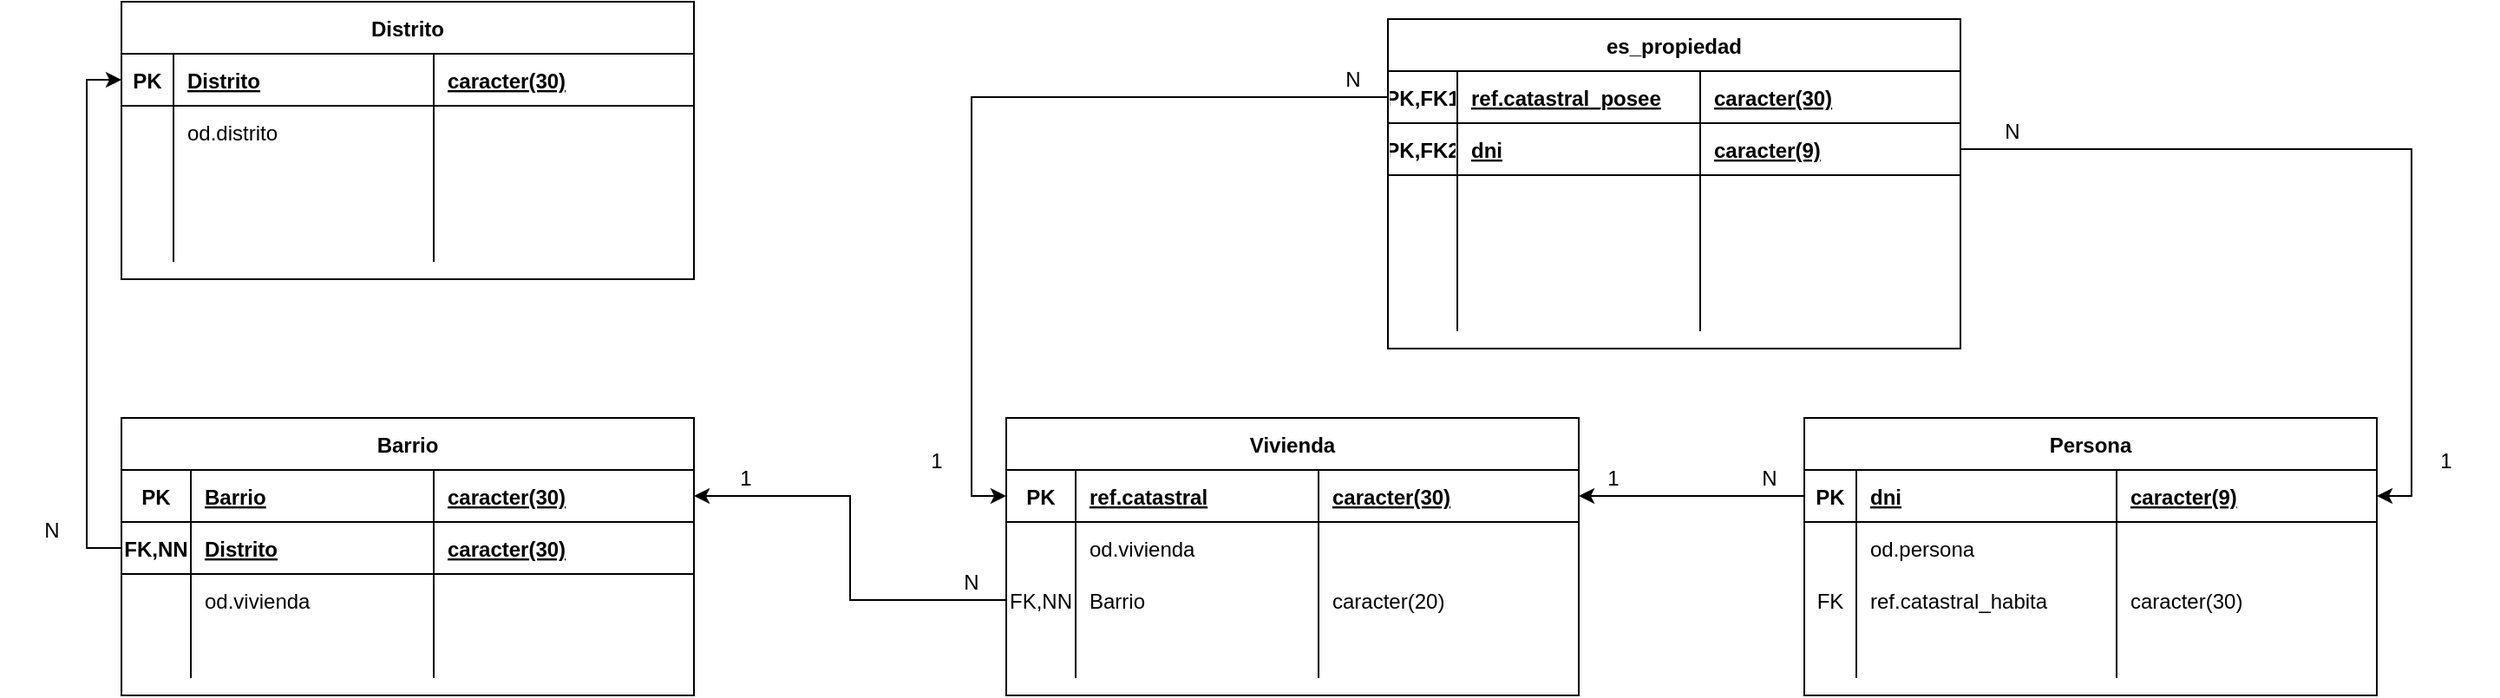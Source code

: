 <mxfile version="15.4.0" type="device"><diagram id="o80GDwPiaHDvfysrGtxr" name="Página-1"><mxGraphModel dx="3104" dy="482" grid="1" gridSize="10" guides="1" tooltips="1" connect="1" arrows="1" fold="1" page="1" pageScale="1" pageWidth="2336" pageHeight="1654" math="0" shadow="0"><root><mxCell id="0"/><mxCell id="1" parent="0"/><mxCell id="AM52iUmL7Pci9A9SGJD4-1" value="Vivienda" style="shape=table;startSize=30;container=1;collapsible=1;childLayout=tableLayout;fixedRows=1;rowLines=0;fontStyle=1;align=center;resizeLast=1;" parent="1" vertex="1"><mxGeometry x="390" y="520" width="330" height="160" as="geometry"/></mxCell><mxCell id="AM52iUmL7Pci9A9SGJD4-127" value="" style="shape=partialRectangle;collapsible=0;dropTarget=0;pointerEvents=0;fillColor=none;top=0;left=0;bottom=1;right=0;points=[[0,0.5],[1,0.5]];portConstraint=eastwest;" parent="AM52iUmL7Pci9A9SGJD4-1" vertex="1"><mxGeometry y="30" width="330" height="30" as="geometry"/></mxCell><mxCell id="AM52iUmL7Pci9A9SGJD4-128" value="PK" style="shape=partialRectangle;connectable=0;fillColor=none;top=0;left=0;bottom=0;right=0;fontStyle=1;overflow=hidden;" parent="AM52iUmL7Pci9A9SGJD4-127" vertex="1"><mxGeometry width="40" height="30" as="geometry"><mxRectangle width="40" height="30" as="alternateBounds"/></mxGeometry></mxCell><mxCell id="AM52iUmL7Pci9A9SGJD4-129" value="ref.catastral" style="shape=partialRectangle;connectable=0;fillColor=none;top=0;left=0;bottom=0;right=0;align=left;spacingLeft=6;fontStyle=5;overflow=hidden;" parent="AM52iUmL7Pci9A9SGJD4-127" vertex="1"><mxGeometry x="40" width="140" height="30" as="geometry"><mxRectangle width="140" height="30" as="alternateBounds"/></mxGeometry></mxCell><mxCell id="AM52iUmL7Pci9A9SGJD4-130" value="caracter(30)" style="shape=partialRectangle;connectable=0;fillColor=none;top=0;left=0;bottom=0;right=0;align=left;spacingLeft=6;fontStyle=5;overflow=hidden;" parent="AM52iUmL7Pci9A9SGJD4-127" vertex="1"><mxGeometry x="180" width="150" height="30" as="geometry"><mxRectangle width="150" height="30" as="alternateBounds"/></mxGeometry></mxCell><mxCell id="AM52iUmL7Pci9A9SGJD4-5" value="" style="shape=partialRectangle;collapsible=0;dropTarget=0;pointerEvents=0;fillColor=none;top=0;left=0;bottom=0;right=0;points=[[0,0.5],[1,0.5]];portConstraint=eastwest;" parent="AM52iUmL7Pci9A9SGJD4-1" vertex="1"><mxGeometry y="60" width="330" height="30" as="geometry"/></mxCell><mxCell id="AM52iUmL7Pci9A9SGJD4-6" value="" style="shape=partialRectangle;connectable=0;fillColor=none;top=0;left=0;bottom=0;right=0;editable=1;overflow=hidden;" parent="AM52iUmL7Pci9A9SGJD4-5" vertex="1"><mxGeometry width="40" height="30" as="geometry"><mxRectangle width="40" height="30" as="alternateBounds"/></mxGeometry></mxCell><mxCell id="AM52iUmL7Pci9A9SGJD4-7" value="od.vivienda" style="shape=partialRectangle;connectable=0;fillColor=none;top=0;left=0;bottom=0;right=0;align=left;spacingLeft=6;overflow=hidden;" parent="AM52iUmL7Pci9A9SGJD4-5" vertex="1"><mxGeometry x="40" width="140" height="30" as="geometry"><mxRectangle width="140" height="30" as="alternateBounds"/></mxGeometry></mxCell><mxCell id="AM52iUmL7Pci9A9SGJD4-15" style="shape=partialRectangle;connectable=0;fillColor=none;top=0;left=0;bottom=0;right=0;align=left;spacingLeft=6;overflow=hidden;" parent="AM52iUmL7Pci9A9SGJD4-5" vertex="1"><mxGeometry x="180" width="150" height="30" as="geometry"><mxRectangle width="150" height="30" as="alternateBounds"/></mxGeometry></mxCell><mxCell id="AM52iUmL7Pci9A9SGJD4-8" value="" style="shape=partialRectangle;collapsible=0;dropTarget=0;pointerEvents=0;fillColor=none;top=0;left=0;bottom=0;right=0;points=[[0,0.5],[1,0.5]];portConstraint=eastwest;" parent="AM52iUmL7Pci9A9SGJD4-1" vertex="1"><mxGeometry y="90" width="330" height="30" as="geometry"/></mxCell><mxCell id="AM52iUmL7Pci9A9SGJD4-9" value="FK,NN" style="shape=partialRectangle;connectable=0;fillColor=none;top=0;left=0;bottom=0;right=0;editable=1;overflow=hidden;" parent="AM52iUmL7Pci9A9SGJD4-8" vertex="1"><mxGeometry width="40" height="30" as="geometry"><mxRectangle width="40" height="30" as="alternateBounds"/></mxGeometry></mxCell><mxCell id="AM52iUmL7Pci9A9SGJD4-10" value="Barrio" style="shape=partialRectangle;connectable=0;fillColor=none;top=0;left=0;bottom=0;right=0;align=left;spacingLeft=6;overflow=hidden;" parent="AM52iUmL7Pci9A9SGJD4-8" vertex="1"><mxGeometry x="40" width="140" height="30" as="geometry"><mxRectangle width="140" height="30" as="alternateBounds"/></mxGeometry></mxCell><mxCell id="AM52iUmL7Pci9A9SGJD4-16" value="caracter(20)" style="shape=partialRectangle;connectable=0;fillColor=none;top=0;left=0;bottom=0;right=0;align=left;spacingLeft=6;overflow=hidden;" parent="AM52iUmL7Pci9A9SGJD4-8" vertex="1"><mxGeometry x="180" width="150" height="30" as="geometry"><mxRectangle width="150" height="30" as="alternateBounds"/></mxGeometry></mxCell><mxCell id="AM52iUmL7Pci9A9SGJD4-11" value="" style="shape=partialRectangle;collapsible=0;dropTarget=0;pointerEvents=0;fillColor=none;top=0;left=0;bottom=0;right=0;points=[[0,0.5],[1,0.5]];portConstraint=eastwest;" parent="AM52iUmL7Pci9A9SGJD4-1" vertex="1"><mxGeometry y="120" width="330" height="30" as="geometry"/></mxCell><mxCell id="AM52iUmL7Pci9A9SGJD4-12" value="" style="shape=partialRectangle;connectable=0;fillColor=none;top=0;left=0;bottom=0;right=0;editable=1;overflow=hidden;" parent="AM52iUmL7Pci9A9SGJD4-11" vertex="1"><mxGeometry width="40" height="30" as="geometry"><mxRectangle width="40" height="30" as="alternateBounds"/></mxGeometry></mxCell><mxCell id="AM52iUmL7Pci9A9SGJD4-13" value="" style="shape=partialRectangle;connectable=0;fillColor=none;top=0;left=0;bottom=0;right=0;align=left;spacingLeft=6;overflow=hidden;" parent="AM52iUmL7Pci9A9SGJD4-11" vertex="1"><mxGeometry x="40" width="140" height="30" as="geometry"><mxRectangle width="140" height="30" as="alternateBounds"/></mxGeometry></mxCell><mxCell id="AM52iUmL7Pci9A9SGJD4-17" style="shape=partialRectangle;connectable=0;fillColor=none;top=0;left=0;bottom=0;right=0;align=left;spacingLeft=6;overflow=hidden;" parent="AM52iUmL7Pci9A9SGJD4-11" vertex="1"><mxGeometry x="180" width="150" height="30" as="geometry"><mxRectangle width="150" height="30" as="alternateBounds"/></mxGeometry></mxCell><mxCell id="AM52iUmL7Pci9A9SGJD4-18" value="Distrito" style="shape=table;startSize=30;container=1;collapsible=1;childLayout=tableLayout;fixedRows=1;rowLines=0;fontStyle=1;align=center;resizeLast=1;" parent="1" vertex="1"><mxGeometry x="-120" y="280" width="330" height="160" as="geometry"/></mxCell><mxCell id="AM52iUmL7Pci9A9SGJD4-19" value="" style="shape=partialRectangle;collapsible=0;dropTarget=0;pointerEvents=0;fillColor=none;top=0;left=0;bottom=1;right=0;points=[[0,0.5],[1,0.5]];portConstraint=eastwest;" parent="AM52iUmL7Pci9A9SGJD4-18" vertex="1"><mxGeometry y="30" width="330" height="30" as="geometry"/></mxCell><mxCell id="AM52iUmL7Pci9A9SGJD4-20" value="PK" style="shape=partialRectangle;connectable=0;fillColor=none;top=0;left=0;bottom=0;right=0;fontStyle=1;overflow=hidden;" parent="AM52iUmL7Pci9A9SGJD4-19" vertex="1"><mxGeometry width="30" height="30" as="geometry"><mxRectangle width="30" height="30" as="alternateBounds"/></mxGeometry></mxCell><mxCell id="AM52iUmL7Pci9A9SGJD4-21" value="Distrito" style="shape=partialRectangle;connectable=0;fillColor=none;top=0;left=0;bottom=0;right=0;align=left;spacingLeft=6;fontStyle=5;overflow=hidden;" parent="AM52iUmL7Pci9A9SGJD4-19" vertex="1"><mxGeometry x="30" width="150" height="30" as="geometry"><mxRectangle width="150" height="30" as="alternateBounds"/></mxGeometry></mxCell><mxCell id="AM52iUmL7Pci9A9SGJD4-22" value="caracter(30)" style="shape=partialRectangle;connectable=0;fillColor=none;top=0;left=0;bottom=0;right=0;align=left;spacingLeft=6;fontStyle=5;overflow=hidden;" parent="AM52iUmL7Pci9A9SGJD4-19" vertex="1"><mxGeometry x="180" width="150" height="30" as="geometry"><mxRectangle width="150" height="30" as="alternateBounds"/></mxGeometry></mxCell><mxCell id="AM52iUmL7Pci9A9SGJD4-23" value="" style="shape=partialRectangle;collapsible=0;dropTarget=0;pointerEvents=0;fillColor=none;top=0;left=0;bottom=0;right=0;points=[[0,0.5],[1,0.5]];portConstraint=eastwest;" parent="AM52iUmL7Pci9A9SGJD4-18" vertex="1"><mxGeometry y="60" width="330" height="30" as="geometry"/></mxCell><mxCell id="AM52iUmL7Pci9A9SGJD4-24" value="" style="shape=partialRectangle;connectable=0;fillColor=none;top=0;left=0;bottom=0;right=0;editable=1;overflow=hidden;" parent="AM52iUmL7Pci9A9SGJD4-23" vertex="1"><mxGeometry width="30" height="30" as="geometry"><mxRectangle width="30" height="30" as="alternateBounds"/></mxGeometry></mxCell><mxCell id="AM52iUmL7Pci9A9SGJD4-25" value="od.distrito" style="shape=partialRectangle;connectable=0;fillColor=none;top=0;left=0;bottom=0;right=0;align=left;spacingLeft=6;overflow=hidden;" parent="AM52iUmL7Pci9A9SGJD4-23" vertex="1"><mxGeometry x="30" width="150" height="30" as="geometry"><mxRectangle width="150" height="30" as="alternateBounds"/></mxGeometry></mxCell><mxCell id="AM52iUmL7Pci9A9SGJD4-26" style="shape=partialRectangle;connectable=0;fillColor=none;top=0;left=0;bottom=0;right=0;align=left;spacingLeft=6;overflow=hidden;" parent="AM52iUmL7Pci9A9SGJD4-23" vertex="1"><mxGeometry x="180" width="150" height="30" as="geometry"><mxRectangle width="150" height="30" as="alternateBounds"/></mxGeometry></mxCell><mxCell id="AM52iUmL7Pci9A9SGJD4-27" value="" style="shape=partialRectangle;collapsible=0;dropTarget=0;pointerEvents=0;fillColor=none;top=0;left=0;bottom=0;right=0;points=[[0,0.5],[1,0.5]];portConstraint=eastwest;" parent="AM52iUmL7Pci9A9SGJD4-18" vertex="1"><mxGeometry y="90" width="330" height="30" as="geometry"/></mxCell><mxCell id="AM52iUmL7Pci9A9SGJD4-28" value="" style="shape=partialRectangle;connectable=0;fillColor=none;top=0;left=0;bottom=0;right=0;editable=1;overflow=hidden;" parent="AM52iUmL7Pci9A9SGJD4-27" vertex="1"><mxGeometry width="30" height="30" as="geometry"><mxRectangle width="30" height="30" as="alternateBounds"/></mxGeometry></mxCell><mxCell id="AM52iUmL7Pci9A9SGJD4-29" value="" style="shape=partialRectangle;connectable=0;fillColor=none;top=0;left=0;bottom=0;right=0;align=left;spacingLeft=6;overflow=hidden;" parent="AM52iUmL7Pci9A9SGJD4-27" vertex="1"><mxGeometry x="30" width="150" height="30" as="geometry"><mxRectangle width="150" height="30" as="alternateBounds"/></mxGeometry></mxCell><mxCell id="AM52iUmL7Pci9A9SGJD4-30" style="shape=partialRectangle;connectable=0;fillColor=none;top=0;left=0;bottom=0;right=0;align=left;spacingLeft=6;overflow=hidden;" parent="AM52iUmL7Pci9A9SGJD4-27" vertex="1"><mxGeometry x="180" width="150" height="30" as="geometry"><mxRectangle width="150" height="30" as="alternateBounds"/></mxGeometry></mxCell><mxCell id="AM52iUmL7Pci9A9SGJD4-31" value="" style="shape=partialRectangle;collapsible=0;dropTarget=0;pointerEvents=0;fillColor=none;top=0;left=0;bottom=0;right=0;points=[[0,0.5],[1,0.5]];portConstraint=eastwest;" parent="AM52iUmL7Pci9A9SGJD4-18" vertex="1"><mxGeometry y="120" width="330" height="30" as="geometry"/></mxCell><mxCell id="AM52iUmL7Pci9A9SGJD4-32" value="" style="shape=partialRectangle;connectable=0;fillColor=none;top=0;left=0;bottom=0;right=0;editable=1;overflow=hidden;" parent="AM52iUmL7Pci9A9SGJD4-31" vertex="1"><mxGeometry width="30" height="30" as="geometry"><mxRectangle width="30" height="30" as="alternateBounds"/></mxGeometry></mxCell><mxCell id="AM52iUmL7Pci9A9SGJD4-33" value="" style="shape=partialRectangle;connectable=0;fillColor=none;top=0;left=0;bottom=0;right=0;align=left;spacingLeft=6;overflow=hidden;" parent="AM52iUmL7Pci9A9SGJD4-31" vertex="1"><mxGeometry x="30" width="150" height="30" as="geometry"><mxRectangle width="150" height="30" as="alternateBounds"/></mxGeometry></mxCell><mxCell id="AM52iUmL7Pci9A9SGJD4-34" style="shape=partialRectangle;connectable=0;fillColor=none;top=0;left=0;bottom=0;right=0;align=left;spacingLeft=6;overflow=hidden;" parent="AM52iUmL7Pci9A9SGJD4-31" vertex="1"><mxGeometry x="180" width="150" height="30" as="geometry"><mxRectangle width="150" height="30" as="alternateBounds"/></mxGeometry></mxCell><mxCell id="AM52iUmL7Pci9A9SGJD4-62" value="Barrio" style="shape=table;startSize=30;container=1;collapsible=1;childLayout=tableLayout;fixedRows=1;rowLines=0;fontStyle=1;align=center;resizeLast=1;" parent="1" vertex="1"><mxGeometry x="-120" y="520" width="330" height="160" as="geometry"/></mxCell><mxCell id="AM52iUmL7Pci9A9SGJD4-63" value="" style="shape=partialRectangle;collapsible=0;dropTarget=0;pointerEvents=0;fillColor=none;top=0;left=0;bottom=1;right=0;points=[[0,0.5],[1,0.5]];portConstraint=eastwest;" parent="AM52iUmL7Pci9A9SGJD4-62" vertex="1"><mxGeometry y="30" width="330" height="30" as="geometry"/></mxCell><mxCell id="AM52iUmL7Pci9A9SGJD4-64" value="PK" style="shape=partialRectangle;connectable=0;fillColor=none;top=0;left=0;bottom=0;right=0;fontStyle=1;overflow=hidden;" parent="AM52iUmL7Pci9A9SGJD4-63" vertex="1"><mxGeometry width="40" height="30" as="geometry"><mxRectangle width="40" height="30" as="alternateBounds"/></mxGeometry></mxCell><mxCell id="AM52iUmL7Pci9A9SGJD4-65" value="Barrio" style="shape=partialRectangle;connectable=0;fillColor=none;top=0;left=0;bottom=0;right=0;align=left;spacingLeft=6;fontStyle=5;overflow=hidden;" parent="AM52iUmL7Pci9A9SGJD4-63" vertex="1"><mxGeometry x="40" width="140" height="30" as="geometry"><mxRectangle width="140" height="30" as="alternateBounds"/></mxGeometry></mxCell><mxCell id="AM52iUmL7Pci9A9SGJD4-66" value="caracter(30)" style="shape=partialRectangle;connectable=0;fillColor=none;top=0;left=0;bottom=0;right=0;align=left;spacingLeft=6;fontStyle=5;overflow=hidden;" parent="AM52iUmL7Pci9A9SGJD4-63" vertex="1"><mxGeometry x="180" width="150" height="30" as="geometry"><mxRectangle width="150" height="30" as="alternateBounds"/></mxGeometry></mxCell><mxCell id="y9KJxBxx76mu-Q-3uT5z-16" value="" style="shape=partialRectangle;collapsible=0;dropTarget=0;pointerEvents=0;fillColor=none;top=0;left=0;bottom=1;right=0;points=[[0,0.5],[1,0.5]];portConstraint=eastwest;" parent="AM52iUmL7Pci9A9SGJD4-62" vertex="1"><mxGeometry y="60" width="330" height="30" as="geometry"/></mxCell><mxCell id="y9KJxBxx76mu-Q-3uT5z-17" value="FK,NN" style="shape=partialRectangle;connectable=0;fillColor=none;top=0;left=0;bottom=0;right=0;fontStyle=1;overflow=hidden;" parent="y9KJxBxx76mu-Q-3uT5z-16" vertex="1"><mxGeometry width="40" height="30" as="geometry"><mxRectangle width="40" height="30" as="alternateBounds"/></mxGeometry></mxCell><mxCell id="y9KJxBxx76mu-Q-3uT5z-18" value="Distrito" style="shape=partialRectangle;connectable=0;fillColor=none;top=0;left=0;bottom=0;right=0;align=left;spacingLeft=6;fontStyle=5;overflow=hidden;" parent="y9KJxBxx76mu-Q-3uT5z-16" vertex="1"><mxGeometry x="40" width="140" height="30" as="geometry"><mxRectangle width="140" height="30" as="alternateBounds"/></mxGeometry></mxCell><mxCell id="y9KJxBxx76mu-Q-3uT5z-19" value="caracter(30)" style="shape=partialRectangle;connectable=0;fillColor=none;top=0;left=0;bottom=0;right=0;align=left;spacingLeft=6;fontStyle=5;overflow=hidden;" parent="y9KJxBxx76mu-Q-3uT5z-16" vertex="1"><mxGeometry x="180" width="150" height="30" as="geometry"><mxRectangle width="150" height="30" as="alternateBounds"/></mxGeometry></mxCell><mxCell id="AM52iUmL7Pci9A9SGJD4-71" value="" style="shape=partialRectangle;collapsible=0;dropTarget=0;pointerEvents=0;fillColor=none;top=0;left=0;bottom=0;right=0;points=[[0,0.5],[1,0.5]];portConstraint=eastwest;" parent="AM52iUmL7Pci9A9SGJD4-62" vertex="1"><mxGeometry y="90" width="330" height="30" as="geometry"/></mxCell><mxCell id="AM52iUmL7Pci9A9SGJD4-72" value="" style="shape=partialRectangle;connectable=0;fillColor=none;top=0;left=0;bottom=0;right=0;editable=1;overflow=hidden;" parent="AM52iUmL7Pci9A9SGJD4-71" vertex="1"><mxGeometry width="40" height="30" as="geometry"><mxRectangle width="40" height="30" as="alternateBounds"/></mxGeometry></mxCell><mxCell id="AM52iUmL7Pci9A9SGJD4-73" value="od.vivienda" style="shape=partialRectangle;connectable=0;fillColor=none;top=0;left=0;bottom=0;right=0;align=left;spacingLeft=6;overflow=hidden;" parent="AM52iUmL7Pci9A9SGJD4-71" vertex="1"><mxGeometry x="40" width="140" height="30" as="geometry"><mxRectangle width="140" height="30" as="alternateBounds"/></mxGeometry></mxCell><mxCell id="AM52iUmL7Pci9A9SGJD4-74" style="shape=partialRectangle;connectable=0;fillColor=none;top=0;left=0;bottom=0;right=0;align=left;spacingLeft=6;overflow=hidden;" parent="AM52iUmL7Pci9A9SGJD4-71" vertex="1"><mxGeometry x="180" width="150" height="30" as="geometry"><mxRectangle width="150" height="30" as="alternateBounds"/></mxGeometry></mxCell><mxCell id="AM52iUmL7Pci9A9SGJD4-75" value="" style="shape=partialRectangle;collapsible=0;dropTarget=0;pointerEvents=0;fillColor=none;top=0;left=0;bottom=0;right=0;points=[[0,0.5],[1,0.5]];portConstraint=eastwest;" parent="AM52iUmL7Pci9A9SGJD4-62" vertex="1"><mxGeometry y="120" width="330" height="30" as="geometry"/></mxCell><mxCell id="AM52iUmL7Pci9A9SGJD4-76" value="" style="shape=partialRectangle;connectable=0;fillColor=none;top=0;left=0;bottom=0;right=0;editable=1;overflow=hidden;" parent="AM52iUmL7Pci9A9SGJD4-75" vertex="1"><mxGeometry width="40" height="30" as="geometry"><mxRectangle width="40" height="30" as="alternateBounds"/></mxGeometry></mxCell><mxCell id="AM52iUmL7Pci9A9SGJD4-77" value="" style="shape=partialRectangle;connectable=0;fillColor=none;top=0;left=0;bottom=0;right=0;align=left;spacingLeft=6;overflow=hidden;" parent="AM52iUmL7Pci9A9SGJD4-75" vertex="1"><mxGeometry x="40" width="140" height="30" as="geometry"><mxRectangle width="140" height="30" as="alternateBounds"/></mxGeometry></mxCell><mxCell id="AM52iUmL7Pci9A9SGJD4-78" style="shape=partialRectangle;connectable=0;fillColor=none;top=0;left=0;bottom=0;right=0;align=left;spacingLeft=6;overflow=hidden;" parent="AM52iUmL7Pci9A9SGJD4-75" vertex="1"><mxGeometry x="180" width="150" height="30" as="geometry"><mxRectangle width="150" height="30" as="alternateBounds"/></mxGeometry></mxCell><mxCell id="AM52iUmL7Pci9A9SGJD4-157" value="Persona" style="shape=table;startSize=30;container=1;collapsible=1;childLayout=tableLayout;fixedRows=1;rowLines=0;fontStyle=1;align=center;resizeLast=1;" parent="1" vertex="1"><mxGeometry x="850" y="520" width="330" height="160" as="geometry"/></mxCell><mxCell id="AM52iUmL7Pci9A9SGJD4-158" value="" style="shape=partialRectangle;collapsible=0;dropTarget=0;pointerEvents=0;fillColor=none;top=0;left=0;bottom=1;right=0;points=[[0,0.5],[1,0.5]];portConstraint=eastwest;" parent="AM52iUmL7Pci9A9SGJD4-157" vertex="1"><mxGeometry y="30" width="330" height="30" as="geometry"/></mxCell><mxCell id="AM52iUmL7Pci9A9SGJD4-159" value="PK" style="shape=partialRectangle;connectable=0;fillColor=none;top=0;left=0;bottom=0;right=0;fontStyle=1;overflow=hidden;" parent="AM52iUmL7Pci9A9SGJD4-158" vertex="1"><mxGeometry width="30" height="30" as="geometry"><mxRectangle width="30" height="30" as="alternateBounds"/></mxGeometry></mxCell><mxCell id="AM52iUmL7Pci9A9SGJD4-160" value="dni" style="shape=partialRectangle;connectable=0;fillColor=none;top=0;left=0;bottom=0;right=0;align=left;spacingLeft=6;fontStyle=5;overflow=hidden;" parent="AM52iUmL7Pci9A9SGJD4-158" vertex="1"><mxGeometry x="30" width="150" height="30" as="geometry"><mxRectangle width="150" height="30" as="alternateBounds"/></mxGeometry></mxCell><mxCell id="AM52iUmL7Pci9A9SGJD4-161" value="caracter(9)" style="shape=partialRectangle;connectable=0;fillColor=none;top=0;left=0;bottom=0;right=0;align=left;spacingLeft=6;fontStyle=5;overflow=hidden;" parent="AM52iUmL7Pci9A9SGJD4-158" vertex="1"><mxGeometry x="180" width="150" height="30" as="geometry"><mxRectangle width="150" height="30" as="alternateBounds"/></mxGeometry></mxCell><mxCell id="AM52iUmL7Pci9A9SGJD4-162" value="" style="shape=partialRectangle;collapsible=0;dropTarget=0;pointerEvents=0;fillColor=none;top=0;left=0;bottom=0;right=0;points=[[0,0.5],[1,0.5]];portConstraint=eastwest;" parent="AM52iUmL7Pci9A9SGJD4-157" vertex="1"><mxGeometry y="60" width="330" height="30" as="geometry"/></mxCell><mxCell id="AM52iUmL7Pci9A9SGJD4-163" value="" style="shape=partialRectangle;connectable=0;fillColor=none;top=0;left=0;bottom=0;right=0;editable=1;overflow=hidden;" parent="AM52iUmL7Pci9A9SGJD4-162" vertex="1"><mxGeometry width="30" height="30" as="geometry"><mxRectangle width="30" height="30" as="alternateBounds"/></mxGeometry></mxCell><mxCell id="AM52iUmL7Pci9A9SGJD4-164" value="od.persona" style="shape=partialRectangle;connectable=0;fillColor=none;top=0;left=0;bottom=0;right=0;align=left;spacingLeft=6;overflow=hidden;" parent="AM52iUmL7Pci9A9SGJD4-162" vertex="1"><mxGeometry x="30" width="150" height="30" as="geometry"><mxRectangle width="150" height="30" as="alternateBounds"/></mxGeometry></mxCell><mxCell id="AM52iUmL7Pci9A9SGJD4-165" style="shape=partialRectangle;connectable=0;fillColor=none;top=0;left=0;bottom=0;right=0;align=left;spacingLeft=6;overflow=hidden;" parent="AM52iUmL7Pci9A9SGJD4-162" vertex="1"><mxGeometry x="180" width="150" height="30" as="geometry"><mxRectangle width="150" height="30" as="alternateBounds"/></mxGeometry></mxCell><mxCell id="AM52iUmL7Pci9A9SGJD4-166" value="" style="shape=partialRectangle;collapsible=0;dropTarget=0;pointerEvents=0;fillColor=none;top=0;left=0;bottom=0;right=0;points=[[0,0.5],[1,0.5]];portConstraint=eastwest;" parent="AM52iUmL7Pci9A9SGJD4-157" vertex="1"><mxGeometry y="90" width="330" height="30" as="geometry"/></mxCell><mxCell id="AM52iUmL7Pci9A9SGJD4-167" value="FK" style="shape=partialRectangle;connectable=0;fillColor=none;top=0;left=0;bottom=0;right=0;editable=1;overflow=hidden;" parent="AM52iUmL7Pci9A9SGJD4-166" vertex="1"><mxGeometry width="30" height="30" as="geometry"><mxRectangle width="30" height="30" as="alternateBounds"/></mxGeometry></mxCell><mxCell id="AM52iUmL7Pci9A9SGJD4-168" value="ref.catastral_habita" style="shape=partialRectangle;connectable=0;fillColor=none;top=0;left=0;bottom=0;right=0;align=left;spacingLeft=6;overflow=hidden;" parent="AM52iUmL7Pci9A9SGJD4-166" vertex="1"><mxGeometry x="30" width="150" height="30" as="geometry"><mxRectangle width="150" height="30" as="alternateBounds"/></mxGeometry></mxCell><mxCell id="AM52iUmL7Pci9A9SGJD4-169" value="caracter(30)" style="shape=partialRectangle;connectable=0;fillColor=none;top=0;left=0;bottom=0;right=0;align=left;spacingLeft=6;overflow=hidden;" parent="AM52iUmL7Pci9A9SGJD4-166" vertex="1"><mxGeometry x="180" width="150" height="30" as="geometry"><mxRectangle width="150" height="30" as="alternateBounds"/></mxGeometry></mxCell><mxCell id="AM52iUmL7Pci9A9SGJD4-170" value="" style="shape=partialRectangle;collapsible=0;dropTarget=0;pointerEvents=0;fillColor=none;top=0;left=0;bottom=0;right=0;points=[[0,0.5],[1,0.5]];portConstraint=eastwest;" parent="AM52iUmL7Pci9A9SGJD4-157" vertex="1"><mxGeometry y="120" width="330" height="30" as="geometry"/></mxCell><mxCell id="AM52iUmL7Pci9A9SGJD4-171" value="" style="shape=partialRectangle;connectable=0;fillColor=none;top=0;left=0;bottom=0;right=0;editable=1;overflow=hidden;" parent="AM52iUmL7Pci9A9SGJD4-170" vertex="1"><mxGeometry width="30" height="30" as="geometry"><mxRectangle width="30" height="30" as="alternateBounds"/></mxGeometry></mxCell><mxCell id="AM52iUmL7Pci9A9SGJD4-172" value="" style="shape=partialRectangle;connectable=0;fillColor=none;top=0;left=0;bottom=0;right=0;align=left;spacingLeft=6;overflow=hidden;" parent="AM52iUmL7Pci9A9SGJD4-170" vertex="1"><mxGeometry x="30" width="150" height="30" as="geometry"><mxRectangle width="150" height="30" as="alternateBounds"/></mxGeometry></mxCell><mxCell id="AM52iUmL7Pci9A9SGJD4-173" style="shape=partialRectangle;connectable=0;fillColor=none;top=0;left=0;bottom=0;right=0;align=left;spacingLeft=6;overflow=hidden;" parent="AM52iUmL7Pci9A9SGJD4-170" vertex="1"><mxGeometry x="180" width="150" height="30" as="geometry"><mxRectangle width="150" height="30" as="alternateBounds"/></mxGeometry></mxCell><mxCell id="y9KJxBxx76mu-Q-3uT5z-2" value="N" style="text;html=1;strokeColor=none;fillColor=none;align=center;verticalAlign=middle;whiteSpace=wrap;rounded=0;" parent="1" vertex="1"><mxGeometry x="-190" y="570" width="60" height="30" as="geometry"/></mxCell><mxCell id="y9KJxBxx76mu-Q-3uT5z-22" style="edgeStyle=orthogonalEdgeStyle;rounded=0;orthogonalLoop=1;jettySize=auto;html=1;exitX=0;exitY=0.5;exitDx=0;exitDy=0;entryX=0;entryY=0.5;entryDx=0;entryDy=0;" parent="1" source="y9KJxBxx76mu-Q-3uT5z-16" target="AM52iUmL7Pci9A9SGJD4-19" edge="1"><mxGeometry relative="1" as="geometry"/></mxCell><mxCell id="y9KJxBxx76mu-Q-3uT5z-23" value="1" style="text;html=1;strokeColor=none;fillColor=none;align=center;verticalAlign=middle;whiteSpace=wrap;rounded=0;" parent="1" vertex="1"><mxGeometry x="210" y="540" width="60" height="30" as="geometry"/></mxCell><mxCell id="y9KJxBxx76mu-Q-3uT5z-32" style="edgeStyle=orthogonalEdgeStyle;rounded=0;orthogonalLoop=1;jettySize=auto;html=1;exitX=0;exitY=0.5;exitDx=0;exitDy=0;entryX=1;entryY=0.5;entryDx=0;entryDy=0;" parent="1" source="AM52iUmL7Pci9A9SGJD4-8" target="AM52iUmL7Pci9A9SGJD4-63" edge="1"><mxGeometry relative="1" as="geometry"/></mxCell><mxCell id="y9KJxBxx76mu-Q-3uT5z-33" value="N" style="text;html=1;strokeColor=none;fillColor=none;align=center;verticalAlign=middle;whiteSpace=wrap;rounded=0;" parent="1" vertex="1"><mxGeometry x="340" y="600" width="60" height="30" as="geometry"/></mxCell><mxCell id="y9KJxBxx76mu-Q-3uT5z-39" value="1" style="text;html=1;strokeColor=none;fillColor=none;align=center;verticalAlign=middle;whiteSpace=wrap;rounded=0;" parent="1" vertex="1"><mxGeometry x="710" y="540" width="60" height="30" as="geometry"/></mxCell><mxCell id="y9KJxBxx76mu-Q-3uT5z-40" value="N" style="text;html=1;strokeColor=none;fillColor=none;align=center;verticalAlign=middle;whiteSpace=wrap;rounded=0;" parent="1" vertex="1"><mxGeometry x="800" y="540" width="60" height="30" as="geometry"/></mxCell><mxCell id="y9KJxBxx76mu-Q-3uT5z-41" value="es_propiedad" style="shape=table;startSize=30;container=1;collapsible=1;childLayout=tableLayout;fixedRows=1;rowLines=0;fontStyle=1;align=center;resizeLast=1;" parent="1" vertex="1"><mxGeometry x="610" y="290" width="330" height="190" as="geometry"/></mxCell><mxCell id="y9KJxBxx76mu-Q-3uT5z-42" value="" style="shape=partialRectangle;collapsible=0;dropTarget=0;pointerEvents=0;fillColor=none;top=0;left=0;bottom=1;right=0;points=[[0,0.5],[1,0.5]];portConstraint=eastwest;" parent="y9KJxBxx76mu-Q-3uT5z-41" vertex="1"><mxGeometry y="30" width="330" height="30" as="geometry"/></mxCell><mxCell id="y9KJxBxx76mu-Q-3uT5z-43" value="PK,FK1" style="shape=partialRectangle;connectable=0;fillColor=none;top=0;left=0;bottom=0;right=0;fontStyle=1;overflow=hidden;" parent="y9KJxBxx76mu-Q-3uT5z-42" vertex="1"><mxGeometry width="40" height="30" as="geometry"><mxRectangle width="40" height="30" as="alternateBounds"/></mxGeometry></mxCell><mxCell id="y9KJxBxx76mu-Q-3uT5z-44" value="ref.catastral_posee" style="shape=partialRectangle;connectable=0;fillColor=none;top=0;left=0;bottom=0;right=0;align=left;spacingLeft=6;fontStyle=5;overflow=hidden;" parent="y9KJxBxx76mu-Q-3uT5z-42" vertex="1"><mxGeometry x="40" width="140" height="30" as="geometry"><mxRectangle width="140" height="30" as="alternateBounds"/></mxGeometry></mxCell><mxCell id="y9KJxBxx76mu-Q-3uT5z-45" value="caracter(30)" style="shape=partialRectangle;connectable=0;fillColor=none;top=0;left=0;bottom=0;right=0;align=left;spacingLeft=6;fontStyle=5;overflow=hidden;" parent="y9KJxBxx76mu-Q-3uT5z-42" vertex="1"><mxGeometry x="180" width="150" height="30" as="geometry"><mxRectangle width="150" height="30" as="alternateBounds"/></mxGeometry></mxCell><mxCell id="y9KJxBxx76mu-Q-3uT5z-46" value="" style="shape=partialRectangle;collapsible=0;dropTarget=0;pointerEvents=0;fillColor=none;top=0;left=0;bottom=1;right=0;points=[[0,0.5],[1,0.5]];portConstraint=eastwest;" parent="y9KJxBxx76mu-Q-3uT5z-41" vertex="1"><mxGeometry y="60" width="330" height="30" as="geometry"/></mxCell><mxCell id="y9KJxBxx76mu-Q-3uT5z-47" value="PK,FK2" style="shape=partialRectangle;connectable=0;fillColor=none;top=0;left=0;bottom=0;right=0;fontStyle=1;overflow=hidden;" parent="y9KJxBxx76mu-Q-3uT5z-46" vertex="1"><mxGeometry width="40" height="30" as="geometry"><mxRectangle width="40" height="30" as="alternateBounds"/></mxGeometry></mxCell><mxCell id="y9KJxBxx76mu-Q-3uT5z-48" value="dni" style="shape=partialRectangle;connectable=0;fillColor=none;top=0;left=0;bottom=0;right=0;align=left;spacingLeft=6;fontStyle=5;overflow=hidden;" parent="y9KJxBxx76mu-Q-3uT5z-46" vertex="1"><mxGeometry x="40" width="140" height="30" as="geometry"><mxRectangle width="140" height="30" as="alternateBounds"/></mxGeometry></mxCell><mxCell id="y9KJxBxx76mu-Q-3uT5z-49" value="caracter(9)" style="shape=partialRectangle;connectable=0;fillColor=none;top=0;left=0;bottom=0;right=0;align=left;spacingLeft=6;fontStyle=5;overflow=hidden;" parent="y9KJxBxx76mu-Q-3uT5z-46" vertex="1"><mxGeometry x="180" width="150" height="30" as="geometry"><mxRectangle width="150" height="30" as="alternateBounds"/></mxGeometry></mxCell><mxCell id="y9KJxBxx76mu-Q-3uT5z-50" value="" style="shape=partialRectangle;collapsible=0;dropTarget=0;pointerEvents=0;fillColor=none;top=0;left=0;bottom=0;right=0;points=[[0,0.5],[1,0.5]];portConstraint=eastwest;" parent="y9KJxBxx76mu-Q-3uT5z-41" vertex="1"><mxGeometry y="90" width="330" height="30" as="geometry"/></mxCell><mxCell id="y9KJxBxx76mu-Q-3uT5z-51" value="" style="shape=partialRectangle;connectable=0;fillColor=none;top=0;left=0;bottom=0;right=0;editable=1;overflow=hidden;" parent="y9KJxBxx76mu-Q-3uT5z-50" vertex="1"><mxGeometry width="40" height="30" as="geometry"><mxRectangle width="40" height="30" as="alternateBounds"/></mxGeometry></mxCell><mxCell id="y9KJxBxx76mu-Q-3uT5z-52" value="" style="shape=partialRectangle;connectable=0;fillColor=none;top=0;left=0;bottom=0;right=0;align=left;spacingLeft=6;overflow=hidden;" parent="y9KJxBxx76mu-Q-3uT5z-50" vertex="1"><mxGeometry x="40" width="140" height="30" as="geometry"><mxRectangle width="140" height="30" as="alternateBounds"/></mxGeometry></mxCell><mxCell id="y9KJxBxx76mu-Q-3uT5z-53" style="shape=partialRectangle;connectable=0;fillColor=none;top=0;left=0;bottom=0;right=0;align=left;spacingLeft=6;overflow=hidden;" parent="y9KJxBxx76mu-Q-3uT5z-50" vertex="1"><mxGeometry x="180" width="150" height="30" as="geometry"><mxRectangle width="150" height="30" as="alternateBounds"/></mxGeometry></mxCell><mxCell id="y9KJxBxx76mu-Q-3uT5z-54" value="" style="shape=partialRectangle;collapsible=0;dropTarget=0;pointerEvents=0;fillColor=none;top=0;left=0;bottom=0;right=0;points=[[0,0.5],[1,0.5]];portConstraint=eastwest;" parent="y9KJxBxx76mu-Q-3uT5z-41" vertex="1"><mxGeometry y="120" width="330" height="30" as="geometry"/></mxCell><mxCell id="y9KJxBxx76mu-Q-3uT5z-55" value="" style="shape=partialRectangle;connectable=0;fillColor=none;top=0;left=0;bottom=0;right=0;editable=1;overflow=hidden;" parent="y9KJxBxx76mu-Q-3uT5z-54" vertex="1"><mxGeometry width="40" height="30" as="geometry"><mxRectangle width="40" height="30" as="alternateBounds"/></mxGeometry></mxCell><mxCell id="y9KJxBxx76mu-Q-3uT5z-56" value="" style="shape=partialRectangle;connectable=0;fillColor=none;top=0;left=0;bottom=0;right=0;align=left;spacingLeft=6;overflow=hidden;" parent="y9KJxBxx76mu-Q-3uT5z-54" vertex="1"><mxGeometry x="40" width="140" height="30" as="geometry"><mxRectangle width="140" height="30" as="alternateBounds"/></mxGeometry></mxCell><mxCell id="y9KJxBxx76mu-Q-3uT5z-57" style="shape=partialRectangle;connectable=0;fillColor=none;top=0;left=0;bottom=0;right=0;align=left;spacingLeft=6;overflow=hidden;" parent="y9KJxBxx76mu-Q-3uT5z-54" vertex="1"><mxGeometry x="180" width="150" height="30" as="geometry"><mxRectangle width="150" height="30" as="alternateBounds"/></mxGeometry></mxCell><mxCell id="y9KJxBxx76mu-Q-3uT5z-58" value="" style="shape=partialRectangle;collapsible=0;dropTarget=0;pointerEvents=0;fillColor=none;top=0;left=0;bottom=0;right=0;points=[[0,0.5],[1,0.5]];portConstraint=eastwest;" parent="y9KJxBxx76mu-Q-3uT5z-41" vertex="1"><mxGeometry y="150" width="330" height="30" as="geometry"/></mxCell><mxCell id="y9KJxBxx76mu-Q-3uT5z-59" value="" style="shape=partialRectangle;connectable=0;fillColor=none;top=0;left=0;bottom=0;right=0;editable=1;overflow=hidden;" parent="y9KJxBxx76mu-Q-3uT5z-58" vertex="1"><mxGeometry width="40" height="30" as="geometry"><mxRectangle width="40" height="30" as="alternateBounds"/></mxGeometry></mxCell><mxCell id="y9KJxBxx76mu-Q-3uT5z-60" value="" style="shape=partialRectangle;connectable=0;fillColor=none;top=0;left=0;bottom=0;right=0;align=left;spacingLeft=6;overflow=hidden;" parent="y9KJxBxx76mu-Q-3uT5z-58" vertex="1"><mxGeometry x="40" width="140" height="30" as="geometry"><mxRectangle width="140" height="30" as="alternateBounds"/></mxGeometry></mxCell><mxCell id="y9KJxBxx76mu-Q-3uT5z-61" style="shape=partialRectangle;connectable=0;fillColor=none;top=0;left=0;bottom=0;right=0;align=left;spacingLeft=6;overflow=hidden;" parent="y9KJxBxx76mu-Q-3uT5z-58" vertex="1"><mxGeometry x="180" width="150" height="30" as="geometry"><mxRectangle width="150" height="30" as="alternateBounds"/></mxGeometry></mxCell><mxCell id="y9KJxBxx76mu-Q-3uT5z-62" style="edgeStyle=orthogonalEdgeStyle;rounded=0;orthogonalLoop=1;jettySize=auto;html=1;exitX=0;exitY=0.5;exitDx=0;exitDy=0;entryX=1;entryY=0.5;entryDx=0;entryDy=0;" parent="1" source="AM52iUmL7Pci9A9SGJD4-158" target="AM52iUmL7Pci9A9SGJD4-127" edge="1"><mxGeometry relative="1" as="geometry"/></mxCell><mxCell id="y9KJxBxx76mu-Q-3uT5z-65" style="edgeStyle=orthogonalEdgeStyle;rounded=0;orthogonalLoop=1;jettySize=auto;html=1;exitX=1;exitY=0.5;exitDx=0;exitDy=0;entryX=1;entryY=0.5;entryDx=0;entryDy=0;" parent="1" source="y9KJxBxx76mu-Q-3uT5z-46" target="AM52iUmL7Pci9A9SGJD4-158" edge="1"><mxGeometry relative="1" as="geometry"/></mxCell><mxCell id="y9KJxBxx76mu-Q-3uT5z-66" value="N" style="text;html=1;strokeColor=none;fillColor=none;align=center;verticalAlign=middle;whiteSpace=wrap;rounded=0;" parent="1" vertex="1"><mxGeometry x="940" y="340" width="60" height="30" as="geometry"/></mxCell><mxCell id="y9KJxBxx76mu-Q-3uT5z-67" value="1" style="text;html=1;strokeColor=none;fillColor=none;align=center;verticalAlign=middle;whiteSpace=wrap;rounded=0;" parent="1" vertex="1"><mxGeometry x="1190" y="530" width="60" height="30" as="geometry"/></mxCell><mxCell id="y9KJxBxx76mu-Q-3uT5z-68" value="1" style="text;html=1;strokeColor=none;fillColor=none;align=center;verticalAlign=middle;whiteSpace=wrap;rounded=0;" parent="1" vertex="1"><mxGeometry x="320" y="530" width="60" height="30" as="geometry"/></mxCell><mxCell id="y9KJxBxx76mu-Q-3uT5z-69" value="N" style="text;html=1;strokeColor=none;fillColor=none;align=center;verticalAlign=middle;whiteSpace=wrap;rounded=0;" parent="1" vertex="1"><mxGeometry x="560" y="310" width="60" height="30" as="geometry"/></mxCell><mxCell id="qT9Ces6ybX924RpGNlLl-3" style="edgeStyle=orthogonalEdgeStyle;rounded=0;orthogonalLoop=1;jettySize=auto;html=1;exitX=0;exitY=0.5;exitDx=0;exitDy=0;entryX=0;entryY=0.5;entryDx=0;entryDy=0;" edge="1" parent="1" source="y9KJxBxx76mu-Q-3uT5z-42" target="AM52iUmL7Pci9A9SGJD4-127"><mxGeometry relative="1" as="geometry"/></mxCell></root></mxGraphModel></diagram></mxfile>